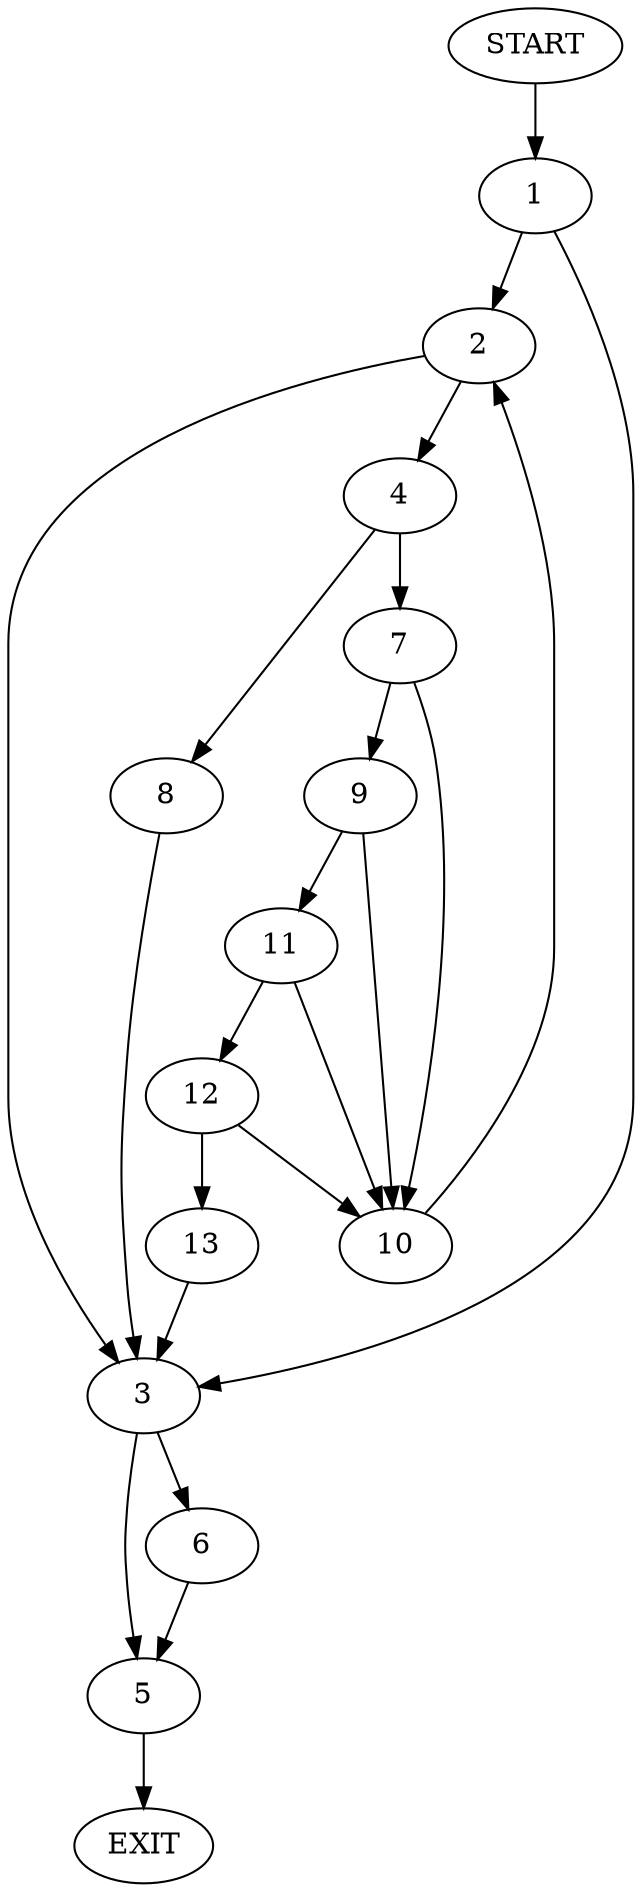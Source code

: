 digraph {
0 [label="START"]
14 [label="EXIT"]
0 -> 1
1 -> 2
1 -> 3
2 -> 4
2 -> 3
3 -> 5
3 -> 6
4 -> 7
4 -> 8
8 -> 3
7 -> 9
7 -> 10
9 -> 11
9 -> 10
10 -> 2
11 -> 12
11 -> 10
12 -> 13
12 -> 10
13 -> 3
5 -> 14
6 -> 5
}
